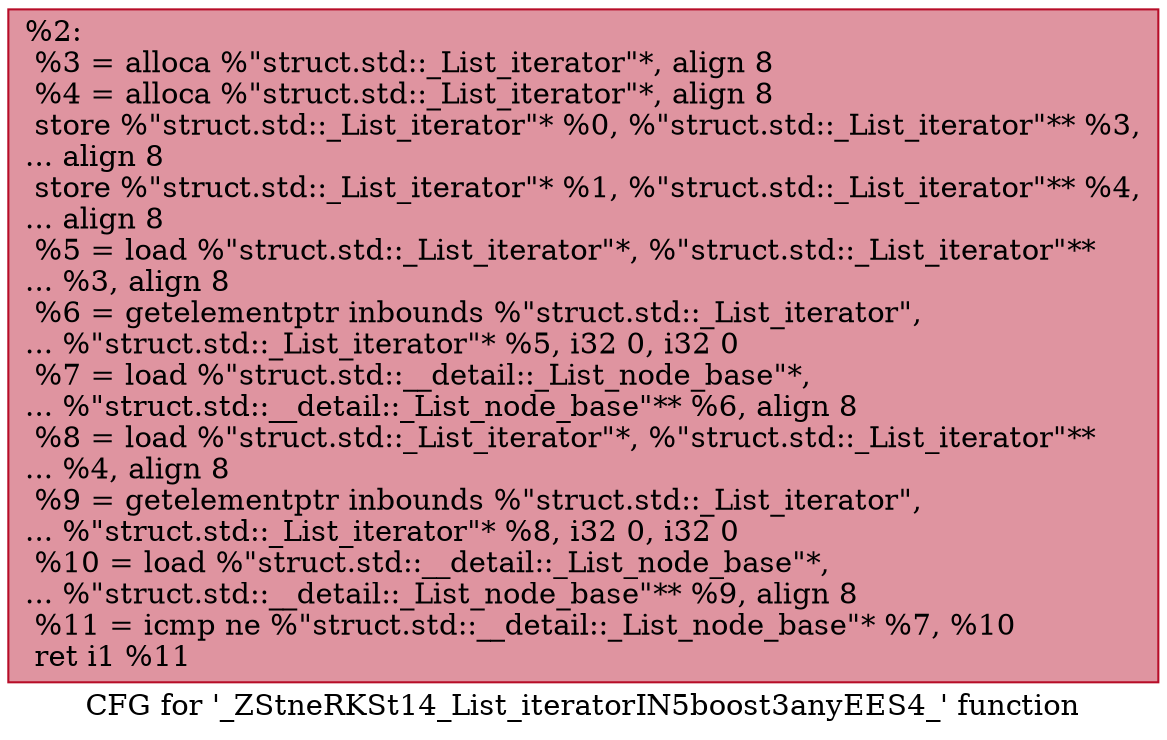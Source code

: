 digraph "CFG for '_ZStneRKSt14_List_iteratorIN5boost3anyEES4_' function" {
	label="CFG for '_ZStneRKSt14_List_iteratorIN5boost3anyEES4_' function";

	Node0x55dea6898d50 [shape=record,color="#b70d28ff", style=filled, fillcolor="#b70d2870",label="{%2:\l  %3 = alloca %\"struct.std::_List_iterator\"*, align 8\l  %4 = alloca %\"struct.std::_List_iterator\"*, align 8\l  store %\"struct.std::_List_iterator\"* %0, %\"struct.std::_List_iterator\"** %3,\l... align 8\l  store %\"struct.std::_List_iterator\"* %1, %\"struct.std::_List_iterator\"** %4,\l... align 8\l  %5 = load %\"struct.std::_List_iterator\"*, %\"struct.std::_List_iterator\"**\l... %3, align 8\l  %6 = getelementptr inbounds %\"struct.std::_List_iterator\",\l... %\"struct.std::_List_iterator\"* %5, i32 0, i32 0\l  %7 = load %\"struct.std::__detail::_List_node_base\"*,\l... %\"struct.std::__detail::_List_node_base\"** %6, align 8\l  %8 = load %\"struct.std::_List_iterator\"*, %\"struct.std::_List_iterator\"**\l... %4, align 8\l  %9 = getelementptr inbounds %\"struct.std::_List_iterator\",\l... %\"struct.std::_List_iterator\"* %8, i32 0, i32 0\l  %10 = load %\"struct.std::__detail::_List_node_base\"*,\l... %\"struct.std::__detail::_List_node_base\"** %9, align 8\l  %11 = icmp ne %\"struct.std::__detail::_List_node_base\"* %7, %10\l  ret i1 %11\l}"];
}
